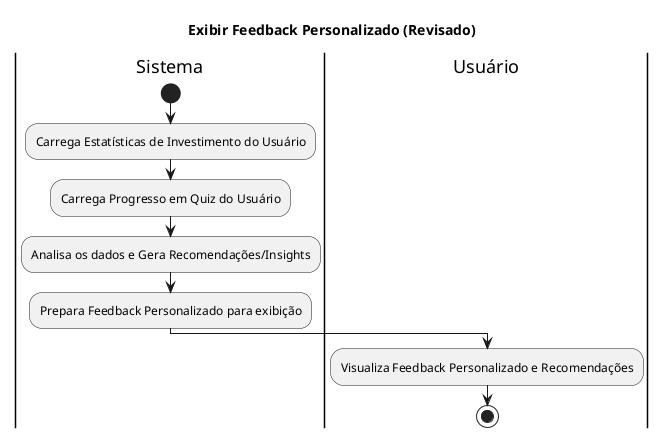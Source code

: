 @startuml

title Exibir Feedback Personalizado (Revisado)

|Sistema|
start
:Carrega Estatísticas de Investimento do Usuário;
:Carrega Progresso em Quiz do Usuário;
:Analisa os dados e Gera Recomendações/Insights;
:Prepara Feedback Personalizado para exibição;
|Usuário|
:Visualiza Feedback Personalizado e Recomendações;
stop

@enduml